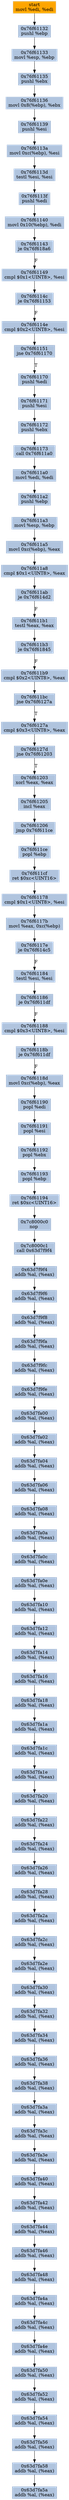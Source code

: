 digraph G {
node[shape=rectangle,style=filled,fillcolor=lightsteelblue,color=lightsteelblue]
bgcolor="transparent"
a0x76f61130movl_edi_edi[label="start\nmovl %edi, %edi",color="lightgrey",fillcolor="orange"];
a0x76f61132pushl_ebp[label="0x76f61132\npushl %ebp"];
a0x76f61133movl_esp_ebp[label="0x76f61133\nmovl %esp, %ebp"];
a0x76f61135pushl_ebx[label="0x76f61135\npushl %ebx"];
a0x76f61136movl_0x8ebp__ebx[label="0x76f61136\nmovl 0x8(%ebp), %ebx"];
a0x76f61139pushl_esi[label="0x76f61139\npushl %esi"];
a0x76f6113amovl_0xcebp__esi[label="0x76f6113a\nmovl 0xc(%ebp), %esi"];
a0x76f6113dtestl_esi_esi[label="0x76f6113d\ntestl %esi, %esi"];
a0x76f6113fpushl_edi[label="0x76f6113f\npushl %edi"];
a0x76f61140movl_0x10ebp__edi[label="0x76f61140\nmovl 0x10(%ebp), %edi"];
a0x76f61143je_0x76f618a6[label="0x76f61143\nje 0x76f618a6"];
a0x76f61149cmpl_0x1UINT8_esi[label="0x76f61149\ncmpl $0x1<UINT8>, %esi"];
a0x76f6114cje_0x76f61153[label="0x76f6114c\nje 0x76f61153"];
a0x76f6114ecmpl_0x2UINT8_esi[label="0x76f6114e\ncmpl $0x2<UINT8>, %esi"];
a0x76f61151jne_0x76f61170[label="0x76f61151\njne 0x76f61170"];
a0x76f61170pushl_edi[label="0x76f61170\npushl %edi"];
a0x76f61171pushl_esi[label="0x76f61171\npushl %esi"];
a0x76f61172pushl_ebx[label="0x76f61172\npushl %ebx"];
a0x76f61173call_0x76f611a0[label="0x76f61173\ncall 0x76f611a0"];
a0x76f611a0movl_edi_edi[label="0x76f611a0\nmovl %edi, %edi"];
a0x76f611a2pushl_ebp[label="0x76f611a2\npushl %ebp"];
a0x76f611a3movl_esp_ebp[label="0x76f611a3\nmovl %esp, %ebp"];
a0x76f611a5movl_0xcebp__eax[label="0x76f611a5\nmovl 0xc(%ebp), %eax"];
a0x76f611a8cmpl_0x1UINT8_eax[label="0x76f611a8\ncmpl $0x1<UINT8>, %eax"];
a0x76f611abje_0x76f614d2[label="0x76f611ab\nje 0x76f614d2"];
a0x76f611b1testl_eax_eax[label="0x76f611b1\ntestl %eax, %eax"];
a0x76f611b3je_0x76f61845[label="0x76f611b3\nje 0x76f61845"];
a0x76f611b9cmpl_0x2UINT8_eax[label="0x76f611b9\ncmpl $0x2<UINT8>, %eax"];
a0x76f611bcjne_0x76f6127a[label="0x76f611bc\njne 0x76f6127a"];
a0x76f6127acmpl_0x3UINT8_eax[label="0x76f6127a\ncmpl $0x3<UINT8>, %eax"];
a0x76f6127djne_0x76f61203[label="0x76f6127d\njne 0x76f61203"];
a0x76f61203xorl_eax_eax[label="0x76f61203\nxorl %eax, %eax"];
a0x76f61205incl_eax[label="0x76f61205\nincl %eax"];
a0x76f61206jmp_0x76f611ce[label="0x76f61206\njmp 0x76f611ce"];
a0x76f611cepopl_ebp[label="0x76f611ce\npopl %ebp"];
a0x76f611cfret_0xcUINT16[label="0x76f611cf\nret $0xc<UINT16>"];
a0x76f61178cmpl_0x1UINT8_esi[label="0x76f61178\ncmpl $0x1<UINT8>, %esi"];
a0x76f6117bmovl_eax_0xcebp_[label="0x76f6117b\nmovl %eax, 0xc(%ebp)"];
a0x76f6117eje_0x76f614c5[label="0x76f6117e\nje 0x76f614c5"];
a0x76f61184testl_esi_esi[label="0x76f61184\ntestl %esi, %esi"];
a0x76f61186je_0x76f611df[label="0x76f61186\nje 0x76f611df"];
a0x76f61188cmpl_0x3UINT8_esi[label="0x76f61188\ncmpl $0x3<UINT8>, %esi"];
a0x76f6118bje_0x76f611df[label="0x76f6118b\nje 0x76f611df"];
a0x76f6118dmovl_0xcebp__eax[label="0x76f6118d\nmovl 0xc(%ebp), %eax"];
a0x76f61190popl_edi[label="0x76f61190\npopl %edi"];
a0x76f61191popl_esi[label="0x76f61191\npopl %esi"];
a0x76f61192popl_ebx[label="0x76f61192\npopl %ebx"];
a0x76f61193popl_ebp[label="0x76f61193\npopl %ebp"];
a0x76f61194ret_0xcUINT16[label="0x76f61194\nret $0xc<UINT16>"];
a0x7c8000c0nop_[label="0x7c8000c0\nnop "];
a0x7c8000c1call_0x63d7f9f4[label="0x7c8000c1\ncall 0x63d7f9f4"];
a0x63d7f9f4addb_al_eax_[label="0x63d7f9f4\naddb %al, (%eax)"];
a0x63d7f9f6addb_al_eax_[label="0x63d7f9f6\naddb %al, (%eax)"];
a0x63d7f9f8addb_al_eax_[label="0x63d7f9f8\naddb %al, (%eax)"];
a0x63d7f9faaddb_al_eax_[label="0x63d7f9fa\naddb %al, (%eax)"];
a0x63d7f9fcaddb_al_eax_[label="0x63d7f9fc\naddb %al, (%eax)"];
a0x63d7f9feaddb_al_eax_[label="0x63d7f9fe\naddb %al, (%eax)"];
a0x63d7fa00addb_al_eax_[label="0x63d7fa00\naddb %al, (%eax)"];
a0x63d7fa02addb_al_eax_[label="0x63d7fa02\naddb %al, (%eax)"];
a0x63d7fa04addb_al_eax_[label="0x63d7fa04\naddb %al, (%eax)"];
a0x63d7fa06addb_al_eax_[label="0x63d7fa06\naddb %al, (%eax)"];
a0x63d7fa08addb_al_eax_[label="0x63d7fa08\naddb %al, (%eax)"];
a0x63d7fa0aaddb_al_eax_[label="0x63d7fa0a\naddb %al, (%eax)"];
a0x63d7fa0caddb_al_eax_[label="0x63d7fa0c\naddb %al, (%eax)"];
a0x63d7fa0eaddb_al_eax_[label="0x63d7fa0e\naddb %al, (%eax)"];
a0x63d7fa10addb_al_eax_[label="0x63d7fa10\naddb %al, (%eax)"];
a0x63d7fa12addb_al_eax_[label="0x63d7fa12\naddb %al, (%eax)"];
a0x63d7fa14addb_al_eax_[label="0x63d7fa14\naddb %al, (%eax)"];
a0x63d7fa16addb_al_eax_[label="0x63d7fa16\naddb %al, (%eax)"];
a0x63d7fa18addb_al_eax_[label="0x63d7fa18\naddb %al, (%eax)"];
a0x63d7fa1aaddb_al_eax_[label="0x63d7fa1a\naddb %al, (%eax)"];
a0x63d7fa1caddb_al_eax_[label="0x63d7fa1c\naddb %al, (%eax)"];
a0x63d7fa1eaddb_al_eax_[label="0x63d7fa1e\naddb %al, (%eax)"];
a0x63d7fa20addb_al_eax_[label="0x63d7fa20\naddb %al, (%eax)"];
a0x63d7fa22addb_al_eax_[label="0x63d7fa22\naddb %al, (%eax)"];
a0x63d7fa24addb_al_eax_[label="0x63d7fa24\naddb %al, (%eax)"];
a0x63d7fa26addb_al_eax_[label="0x63d7fa26\naddb %al, (%eax)"];
a0x63d7fa28addb_al_eax_[label="0x63d7fa28\naddb %al, (%eax)"];
a0x63d7fa2aaddb_al_eax_[label="0x63d7fa2a\naddb %al, (%eax)"];
a0x63d7fa2caddb_al_eax_[label="0x63d7fa2c\naddb %al, (%eax)"];
a0x63d7fa2eaddb_al_eax_[label="0x63d7fa2e\naddb %al, (%eax)"];
a0x63d7fa30addb_al_eax_[label="0x63d7fa30\naddb %al, (%eax)"];
a0x63d7fa32addb_al_eax_[label="0x63d7fa32\naddb %al, (%eax)"];
a0x63d7fa34addb_al_eax_[label="0x63d7fa34\naddb %al, (%eax)"];
a0x63d7fa36addb_al_eax_[label="0x63d7fa36\naddb %al, (%eax)"];
a0x63d7fa38addb_al_eax_[label="0x63d7fa38\naddb %al, (%eax)"];
a0x63d7fa3aaddb_al_eax_[label="0x63d7fa3a\naddb %al, (%eax)"];
a0x63d7fa3caddb_al_eax_[label="0x63d7fa3c\naddb %al, (%eax)"];
a0x63d7fa3eaddb_al_eax_[label="0x63d7fa3e\naddb %al, (%eax)"];
a0x63d7fa40addb_al_eax_[label="0x63d7fa40\naddb %al, (%eax)"];
a0x63d7fa42addb_al_eax_[label="0x63d7fa42\naddb %al, (%eax)"];
a0x63d7fa44addb_al_eax_[label="0x63d7fa44\naddb %al, (%eax)"];
a0x63d7fa46addb_al_eax_[label="0x63d7fa46\naddb %al, (%eax)"];
a0x63d7fa48addb_al_eax_[label="0x63d7fa48\naddb %al, (%eax)"];
a0x63d7fa4aaddb_al_eax_[label="0x63d7fa4a\naddb %al, (%eax)"];
a0x63d7fa4caddb_al_eax_[label="0x63d7fa4c\naddb %al, (%eax)"];
a0x63d7fa4eaddb_al_eax_[label="0x63d7fa4e\naddb %al, (%eax)"];
a0x63d7fa50addb_al_eax_[label="0x63d7fa50\naddb %al, (%eax)"];
a0x63d7fa52addb_al_eax_[label="0x63d7fa52\naddb %al, (%eax)"];
a0x63d7fa54addb_al_eax_[label="0x63d7fa54\naddb %al, (%eax)"];
a0x63d7fa56addb_al_eax_[label="0x63d7fa56\naddb %al, (%eax)"];
a0x63d7fa58addb_al_eax_[label="0x63d7fa58\naddb %al, (%eax)"];
a0x63d7fa5aaddb_al_eax_[label="0x63d7fa5a\naddb %al, (%eax)"];
a0x76f61130movl_edi_edi -> a0x76f61132pushl_ebp [color="#000000"];
a0x76f61132pushl_ebp -> a0x76f61133movl_esp_ebp [color="#000000"];
a0x76f61133movl_esp_ebp -> a0x76f61135pushl_ebx [color="#000000"];
a0x76f61135pushl_ebx -> a0x76f61136movl_0x8ebp__ebx [color="#000000"];
a0x76f61136movl_0x8ebp__ebx -> a0x76f61139pushl_esi [color="#000000"];
a0x76f61139pushl_esi -> a0x76f6113amovl_0xcebp__esi [color="#000000"];
a0x76f6113amovl_0xcebp__esi -> a0x76f6113dtestl_esi_esi [color="#000000"];
a0x76f6113dtestl_esi_esi -> a0x76f6113fpushl_edi [color="#000000"];
a0x76f6113fpushl_edi -> a0x76f61140movl_0x10ebp__edi [color="#000000"];
a0x76f61140movl_0x10ebp__edi -> a0x76f61143je_0x76f618a6 [color="#000000"];
a0x76f61143je_0x76f618a6 -> a0x76f61149cmpl_0x1UINT8_esi [color="#000000",label="F"];
a0x76f61149cmpl_0x1UINT8_esi -> a0x76f6114cje_0x76f61153 [color="#000000"];
a0x76f6114cje_0x76f61153 -> a0x76f6114ecmpl_0x2UINT8_esi [color="#000000",label="F"];
a0x76f6114ecmpl_0x2UINT8_esi -> a0x76f61151jne_0x76f61170 [color="#000000"];
a0x76f61151jne_0x76f61170 -> a0x76f61170pushl_edi [color="#000000",label="T"];
a0x76f61170pushl_edi -> a0x76f61171pushl_esi [color="#000000"];
a0x76f61171pushl_esi -> a0x76f61172pushl_ebx [color="#000000"];
a0x76f61172pushl_ebx -> a0x76f61173call_0x76f611a0 [color="#000000"];
a0x76f61173call_0x76f611a0 -> a0x76f611a0movl_edi_edi [color="#000000"];
a0x76f611a0movl_edi_edi -> a0x76f611a2pushl_ebp [color="#000000"];
a0x76f611a2pushl_ebp -> a0x76f611a3movl_esp_ebp [color="#000000"];
a0x76f611a3movl_esp_ebp -> a0x76f611a5movl_0xcebp__eax [color="#000000"];
a0x76f611a5movl_0xcebp__eax -> a0x76f611a8cmpl_0x1UINT8_eax [color="#000000"];
a0x76f611a8cmpl_0x1UINT8_eax -> a0x76f611abje_0x76f614d2 [color="#000000"];
a0x76f611abje_0x76f614d2 -> a0x76f611b1testl_eax_eax [color="#000000",label="F"];
a0x76f611b1testl_eax_eax -> a0x76f611b3je_0x76f61845 [color="#000000"];
a0x76f611b3je_0x76f61845 -> a0x76f611b9cmpl_0x2UINT8_eax [color="#000000",label="F"];
a0x76f611b9cmpl_0x2UINT8_eax -> a0x76f611bcjne_0x76f6127a [color="#000000"];
a0x76f611bcjne_0x76f6127a -> a0x76f6127acmpl_0x3UINT8_eax [color="#000000",label="T"];
a0x76f6127acmpl_0x3UINT8_eax -> a0x76f6127djne_0x76f61203 [color="#000000"];
a0x76f6127djne_0x76f61203 -> a0x76f61203xorl_eax_eax [color="#000000",label="T"];
a0x76f61203xorl_eax_eax -> a0x76f61205incl_eax [color="#000000"];
a0x76f61205incl_eax -> a0x76f61206jmp_0x76f611ce [color="#000000"];
a0x76f61206jmp_0x76f611ce -> a0x76f611cepopl_ebp [color="#000000"];
a0x76f611cepopl_ebp -> a0x76f611cfret_0xcUINT16 [color="#000000"];
a0x76f611cfret_0xcUINT16 -> a0x76f61178cmpl_0x1UINT8_esi [color="#000000"];
a0x76f61178cmpl_0x1UINT8_esi -> a0x76f6117bmovl_eax_0xcebp_ [color="#000000"];
a0x76f6117bmovl_eax_0xcebp_ -> a0x76f6117eje_0x76f614c5 [color="#000000"];
a0x76f6117eje_0x76f614c5 -> a0x76f61184testl_esi_esi [color="#000000",label="F"];
a0x76f61184testl_esi_esi -> a0x76f61186je_0x76f611df [color="#000000"];
a0x76f61186je_0x76f611df -> a0x76f61188cmpl_0x3UINT8_esi [color="#000000",label="F"];
a0x76f61188cmpl_0x3UINT8_esi -> a0x76f6118bje_0x76f611df [color="#000000"];
a0x76f6118bje_0x76f611df -> a0x76f6118dmovl_0xcebp__eax [color="#000000",label="F"];
a0x76f6118dmovl_0xcebp__eax -> a0x76f61190popl_edi [color="#000000"];
a0x76f61190popl_edi -> a0x76f61191popl_esi [color="#000000"];
a0x76f61191popl_esi -> a0x76f61192popl_ebx [color="#000000"];
a0x76f61192popl_ebx -> a0x76f61193popl_ebp [color="#000000"];
a0x76f61193popl_ebp -> a0x76f61194ret_0xcUINT16 [color="#000000"];
a0x76f61194ret_0xcUINT16 -> a0x7c8000c0nop_ [color="#000000"];
a0x7c8000c0nop_ -> a0x7c8000c1call_0x63d7f9f4 [color="#000000"];
a0x7c8000c1call_0x63d7f9f4 -> a0x63d7f9f4addb_al_eax_ [color="#000000"];
a0x63d7f9f4addb_al_eax_ -> a0x63d7f9f6addb_al_eax_ [color="#000000"];
a0x63d7f9f6addb_al_eax_ -> a0x63d7f9f8addb_al_eax_ [color="#000000"];
a0x63d7f9f8addb_al_eax_ -> a0x63d7f9faaddb_al_eax_ [color="#000000"];
a0x63d7f9faaddb_al_eax_ -> a0x63d7f9fcaddb_al_eax_ [color="#000000"];
a0x63d7f9fcaddb_al_eax_ -> a0x63d7f9feaddb_al_eax_ [color="#000000"];
a0x63d7f9feaddb_al_eax_ -> a0x63d7fa00addb_al_eax_ [color="#000000"];
a0x63d7fa00addb_al_eax_ -> a0x63d7fa02addb_al_eax_ [color="#000000"];
a0x63d7fa02addb_al_eax_ -> a0x63d7fa04addb_al_eax_ [color="#000000"];
a0x63d7fa04addb_al_eax_ -> a0x63d7fa06addb_al_eax_ [color="#000000"];
a0x63d7fa06addb_al_eax_ -> a0x63d7fa08addb_al_eax_ [color="#000000"];
a0x63d7fa08addb_al_eax_ -> a0x63d7fa0aaddb_al_eax_ [color="#000000"];
a0x63d7fa0aaddb_al_eax_ -> a0x63d7fa0caddb_al_eax_ [color="#000000"];
a0x63d7fa0caddb_al_eax_ -> a0x63d7fa0eaddb_al_eax_ [color="#000000"];
a0x63d7fa0eaddb_al_eax_ -> a0x63d7fa10addb_al_eax_ [color="#000000"];
a0x63d7fa10addb_al_eax_ -> a0x63d7fa12addb_al_eax_ [color="#000000"];
a0x63d7fa12addb_al_eax_ -> a0x63d7fa14addb_al_eax_ [color="#000000"];
a0x63d7fa14addb_al_eax_ -> a0x63d7fa16addb_al_eax_ [color="#000000"];
a0x63d7fa16addb_al_eax_ -> a0x63d7fa18addb_al_eax_ [color="#000000"];
a0x63d7fa18addb_al_eax_ -> a0x63d7fa1aaddb_al_eax_ [color="#000000"];
a0x63d7fa1aaddb_al_eax_ -> a0x63d7fa1caddb_al_eax_ [color="#000000"];
a0x63d7fa1caddb_al_eax_ -> a0x63d7fa1eaddb_al_eax_ [color="#000000"];
a0x63d7fa1eaddb_al_eax_ -> a0x63d7fa20addb_al_eax_ [color="#000000"];
a0x63d7fa20addb_al_eax_ -> a0x63d7fa22addb_al_eax_ [color="#000000"];
a0x63d7fa22addb_al_eax_ -> a0x63d7fa24addb_al_eax_ [color="#000000"];
a0x63d7fa24addb_al_eax_ -> a0x63d7fa26addb_al_eax_ [color="#000000"];
a0x63d7fa26addb_al_eax_ -> a0x63d7fa28addb_al_eax_ [color="#000000"];
a0x63d7fa28addb_al_eax_ -> a0x63d7fa2aaddb_al_eax_ [color="#000000"];
a0x63d7fa2aaddb_al_eax_ -> a0x63d7fa2caddb_al_eax_ [color="#000000"];
a0x63d7fa2caddb_al_eax_ -> a0x63d7fa2eaddb_al_eax_ [color="#000000"];
a0x63d7fa2eaddb_al_eax_ -> a0x63d7fa30addb_al_eax_ [color="#000000"];
a0x63d7fa30addb_al_eax_ -> a0x63d7fa32addb_al_eax_ [color="#000000"];
a0x63d7fa32addb_al_eax_ -> a0x63d7fa34addb_al_eax_ [color="#000000"];
a0x63d7fa34addb_al_eax_ -> a0x63d7fa36addb_al_eax_ [color="#000000"];
a0x63d7fa36addb_al_eax_ -> a0x63d7fa38addb_al_eax_ [color="#000000"];
a0x63d7fa38addb_al_eax_ -> a0x63d7fa3aaddb_al_eax_ [color="#000000"];
a0x63d7fa3aaddb_al_eax_ -> a0x63d7fa3caddb_al_eax_ [color="#000000"];
a0x63d7fa3caddb_al_eax_ -> a0x63d7fa3eaddb_al_eax_ [color="#000000"];
a0x63d7fa3eaddb_al_eax_ -> a0x63d7fa40addb_al_eax_ [color="#000000"];
a0x63d7fa40addb_al_eax_ -> a0x63d7fa42addb_al_eax_ [color="#000000"];
a0x63d7fa42addb_al_eax_ -> a0x63d7fa44addb_al_eax_ [color="#000000"];
a0x63d7fa44addb_al_eax_ -> a0x63d7fa46addb_al_eax_ [color="#000000"];
a0x63d7fa46addb_al_eax_ -> a0x63d7fa48addb_al_eax_ [color="#000000"];
a0x63d7fa48addb_al_eax_ -> a0x63d7fa4aaddb_al_eax_ [color="#000000"];
a0x63d7fa4aaddb_al_eax_ -> a0x63d7fa4caddb_al_eax_ [color="#000000"];
a0x63d7fa4caddb_al_eax_ -> a0x63d7fa4eaddb_al_eax_ [color="#000000"];
a0x63d7fa4eaddb_al_eax_ -> a0x63d7fa50addb_al_eax_ [color="#000000"];
a0x63d7fa50addb_al_eax_ -> a0x63d7fa52addb_al_eax_ [color="#000000"];
a0x63d7fa52addb_al_eax_ -> a0x63d7fa54addb_al_eax_ [color="#000000"];
a0x63d7fa54addb_al_eax_ -> a0x63d7fa56addb_al_eax_ [color="#000000"];
a0x63d7fa56addb_al_eax_ -> a0x63d7fa58addb_al_eax_ [color="#000000"];
a0x63d7fa58addb_al_eax_ -> a0x63d7fa5aaddb_al_eax_ [color="#000000"];
}
